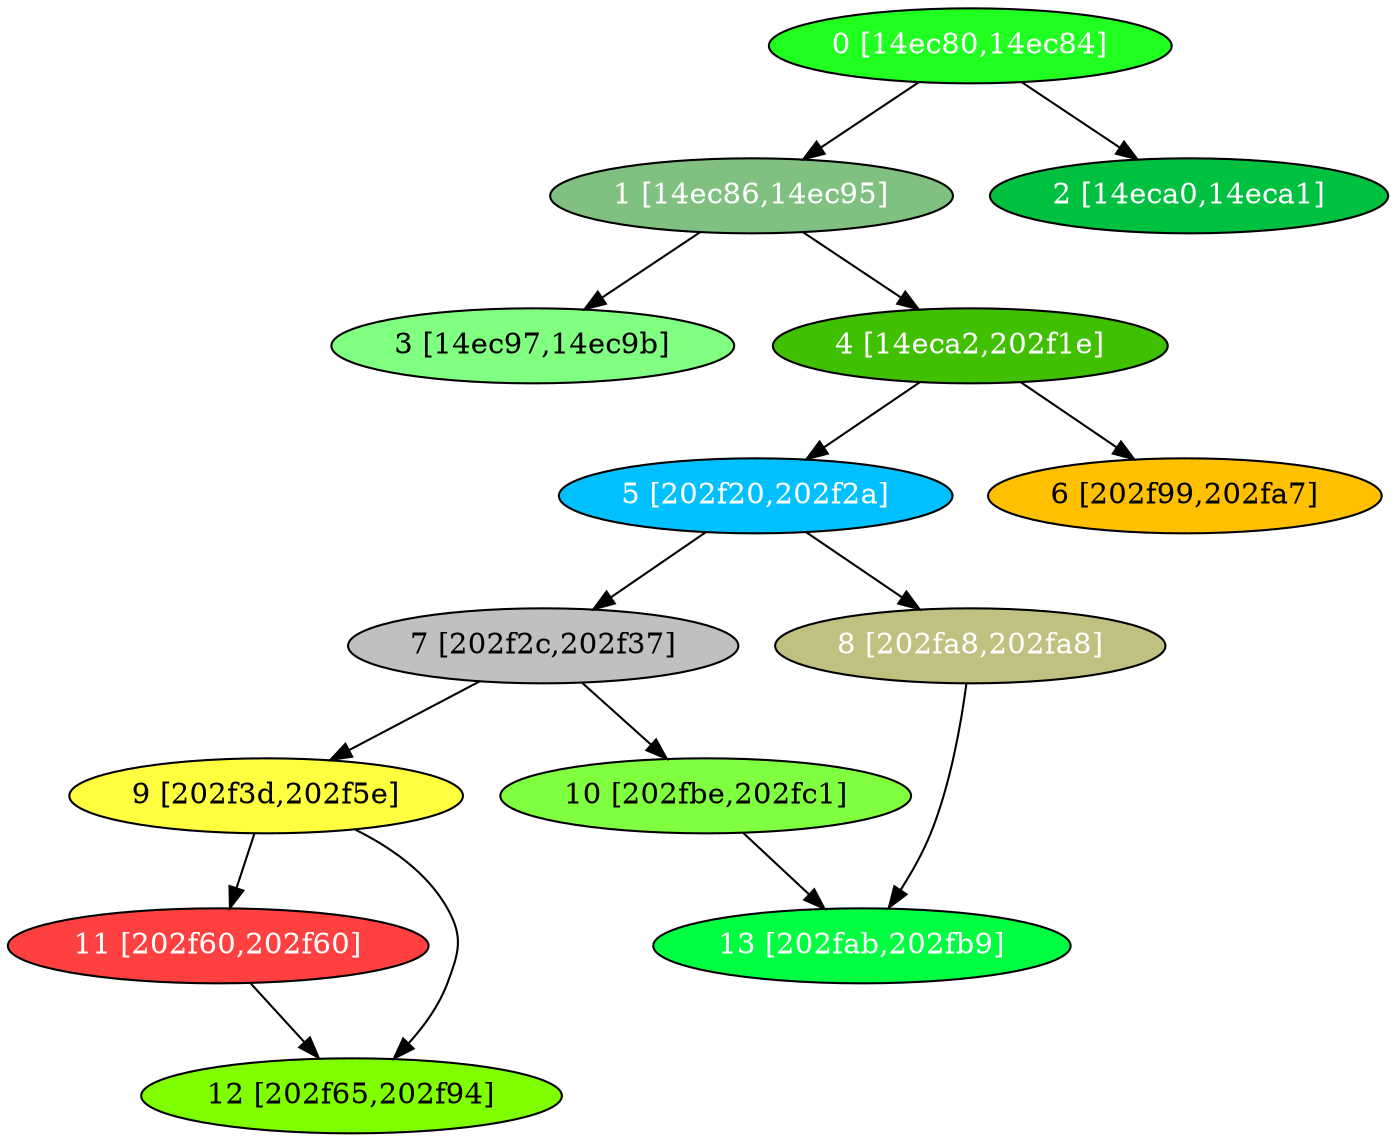 diGraph libnss3{
	libnss3_0  [style=filled fillcolor="#20FF20" fontcolor="#ffffff" shape=oval label="0 [14ec80,14ec84]"]
	libnss3_1  [style=filled fillcolor="#80C080" fontcolor="#ffffff" shape=oval label="1 [14ec86,14ec95]"]
	libnss3_2  [style=filled fillcolor="#00C040" fontcolor="#ffffff" shape=oval label="2 [14eca0,14eca1]"]
	libnss3_3  [style=filled fillcolor="#80FF80" fontcolor="#000000" shape=oval label="3 [14ec97,14ec9b]"]
	libnss3_4  [style=filled fillcolor="#40C000" fontcolor="#ffffff" shape=oval label="4 [14eca2,202f1e]"]
	libnss3_5  [style=filled fillcolor="#00C0FF" fontcolor="#ffffff" shape=oval label="5 [202f20,202f2a]"]
	libnss3_6  [style=filled fillcolor="#FFC000" fontcolor="#000000" shape=oval label="6 [202f99,202fa7]"]
	libnss3_7  [style=filled fillcolor="#C0C0C0" fontcolor="#000000" shape=oval label="7 [202f2c,202f37]"]
	libnss3_8  [style=filled fillcolor="#C0C080" fontcolor="#ffffff" shape=oval label="8 [202fa8,202fa8]"]
	libnss3_9  [style=filled fillcolor="#FFFF40" fontcolor="#000000" shape=oval label="9 [202f3d,202f5e]"]
	libnss3_a  [style=filled fillcolor="#80FF40" fontcolor="#000000" shape=oval label="10 [202fbe,202fc1]"]
	libnss3_b  [style=filled fillcolor="#FF4040" fontcolor="#ffffff" shape=oval label="11 [202f60,202f60]"]
	libnss3_c  [style=filled fillcolor="#80FF00" fontcolor="#000000" shape=oval label="12 [202f65,202f94]"]
	libnss3_d  [style=filled fillcolor="#00FF40" fontcolor="#ffffff" shape=oval label="13 [202fab,202fb9]"]

	libnss3_0 -> libnss3_1
	libnss3_0 -> libnss3_2
	libnss3_1 -> libnss3_3
	libnss3_1 -> libnss3_4
	libnss3_4 -> libnss3_5
	libnss3_4 -> libnss3_6
	libnss3_5 -> libnss3_7
	libnss3_5 -> libnss3_8
	libnss3_7 -> libnss3_9
	libnss3_7 -> libnss3_a
	libnss3_8 -> libnss3_d
	libnss3_9 -> libnss3_b
	libnss3_9 -> libnss3_c
	libnss3_a -> libnss3_d
	libnss3_b -> libnss3_c
}